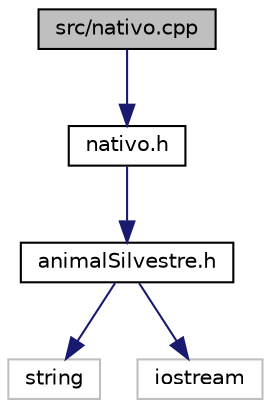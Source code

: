 digraph "src/nativo.cpp"
{
  edge [fontname="Helvetica",fontsize="10",labelfontname="Helvetica",labelfontsize="10"];
  node [fontname="Helvetica",fontsize="10",shape=record];
  Node1 [label="src/nativo.cpp",height=0.2,width=0.4,color="black", fillcolor="grey75", style="filled", fontcolor="black"];
  Node1 -> Node2 [color="midnightblue",fontsize="10",style="solid"];
  Node2 [label="nativo.h",height=0.2,width=0.4,color="black", fillcolor="white", style="filled",URL="$nativo_8h.html"];
  Node2 -> Node3 [color="midnightblue",fontsize="10",style="solid"];
  Node3 [label="animalSilvestre.h",height=0.2,width=0.4,color="black", fillcolor="white", style="filled",URL="$animalSilvestre_8h.html"];
  Node3 -> Node4 [color="midnightblue",fontsize="10",style="solid"];
  Node4 [label="string",height=0.2,width=0.4,color="grey75", fillcolor="white", style="filled"];
  Node3 -> Node5 [color="midnightblue",fontsize="10",style="solid"];
  Node5 [label="iostream",height=0.2,width=0.4,color="grey75", fillcolor="white", style="filled"];
}
